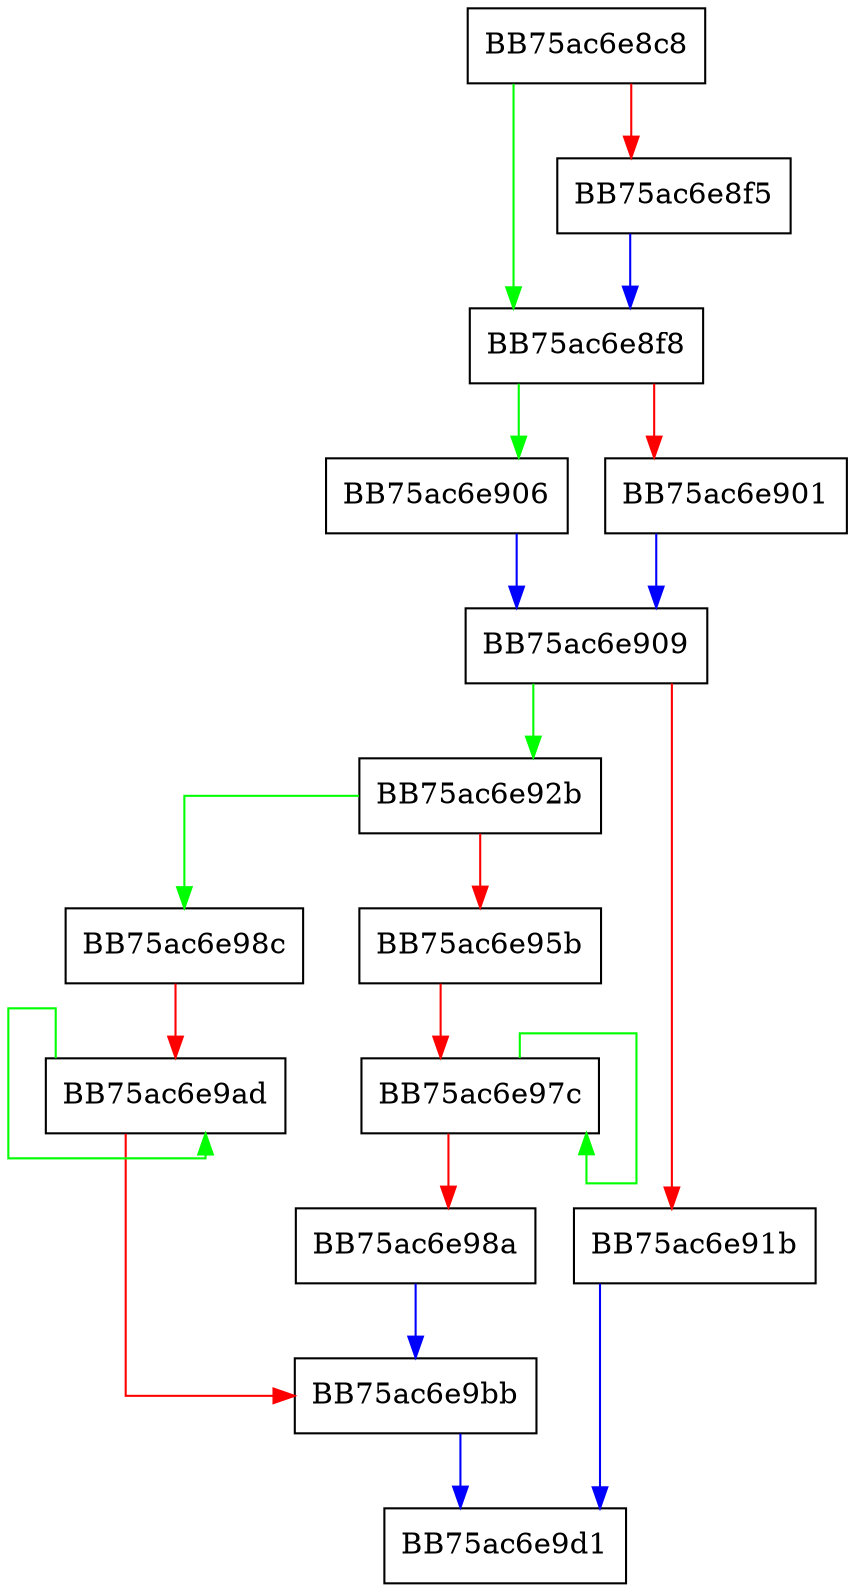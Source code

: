 digraph erase {
  node [shape="box"];
  graph [splines=ortho];
  BB75ac6e8c8 -> BB75ac6e8f8 [color="green"];
  BB75ac6e8c8 -> BB75ac6e8f5 [color="red"];
  BB75ac6e8f5 -> BB75ac6e8f8 [color="blue"];
  BB75ac6e8f8 -> BB75ac6e906 [color="green"];
  BB75ac6e8f8 -> BB75ac6e901 [color="red"];
  BB75ac6e901 -> BB75ac6e909 [color="blue"];
  BB75ac6e906 -> BB75ac6e909 [color="blue"];
  BB75ac6e909 -> BB75ac6e92b [color="green"];
  BB75ac6e909 -> BB75ac6e91b [color="red"];
  BB75ac6e91b -> BB75ac6e9d1 [color="blue"];
  BB75ac6e92b -> BB75ac6e98c [color="green"];
  BB75ac6e92b -> BB75ac6e95b [color="red"];
  BB75ac6e95b -> BB75ac6e97c [color="red"];
  BB75ac6e97c -> BB75ac6e97c [color="green"];
  BB75ac6e97c -> BB75ac6e98a [color="red"];
  BB75ac6e98a -> BB75ac6e9bb [color="blue"];
  BB75ac6e98c -> BB75ac6e9ad [color="red"];
  BB75ac6e9ad -> BB75ac6e9ad [color="green"];
  BB75ac6e9ad -> BB75ac6e9bb [color="red"];
  BB75ac6e9bb -> BB75ac6e9d1 [color="blue"];
}